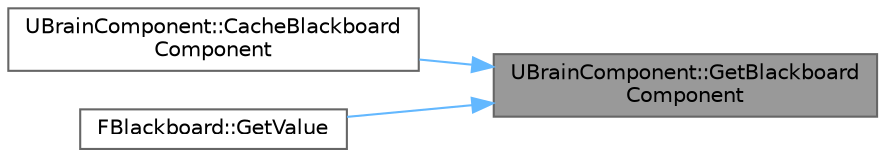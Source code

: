 digraph "UBrainComponent::GetBlackboardComponent"
{
 // INTERACTIVE_SVG=YES
 // LATEX_PDF_SIZE
  bgcolor="transparent";
  edge [fontname=Helvetica,fontsize=10,labelfontname=Helvetica,labelfontsize=10];
  node [fontname=Helvetica,fontsize=10,shape=box,height=0.2,width=0.4];
  rankdir="RL";
  Node1 [id="Node000001",label="UBrainComponent::GetBlackboard\lComponent",height=0.2,width=0.4,color="gray40", fillcolor="grey60", style="filled", fontcolor="black",tooltip=" "];
  Node1 -> Node2 [id="edge1_Node000001_Node000002",dir="back",color="steelblue1",style="solid",tooltip=" "];
  Node2 [id="Node000002",label="UBrainComponent::CacheBlackboard\lComponent",height=0.2,width=0.4,color="grey40", fillcolor="white", style="filled",URL="$d1/da3/classUBrainComponent.html#aad327acbebc2ee3345f61bd8cc1978a8",tooltip="END UActorComponent overrides."];
  Node1 -> Node3 [id="edge2_Node000001_Node000003",dir="back",color="steelblue1",style="solid",tooltip=" "];
  Node3 [id="Node000003",label="FBlackboard::GetValue",height=0.2,width=0.4,color="grey40", fillcolor="white", style="filled",URL="$d9/d31/namespaceFBlackboard.html#a3e54796aad2b26fa756f8f96d6c3770e",tooltip=" "];
}
